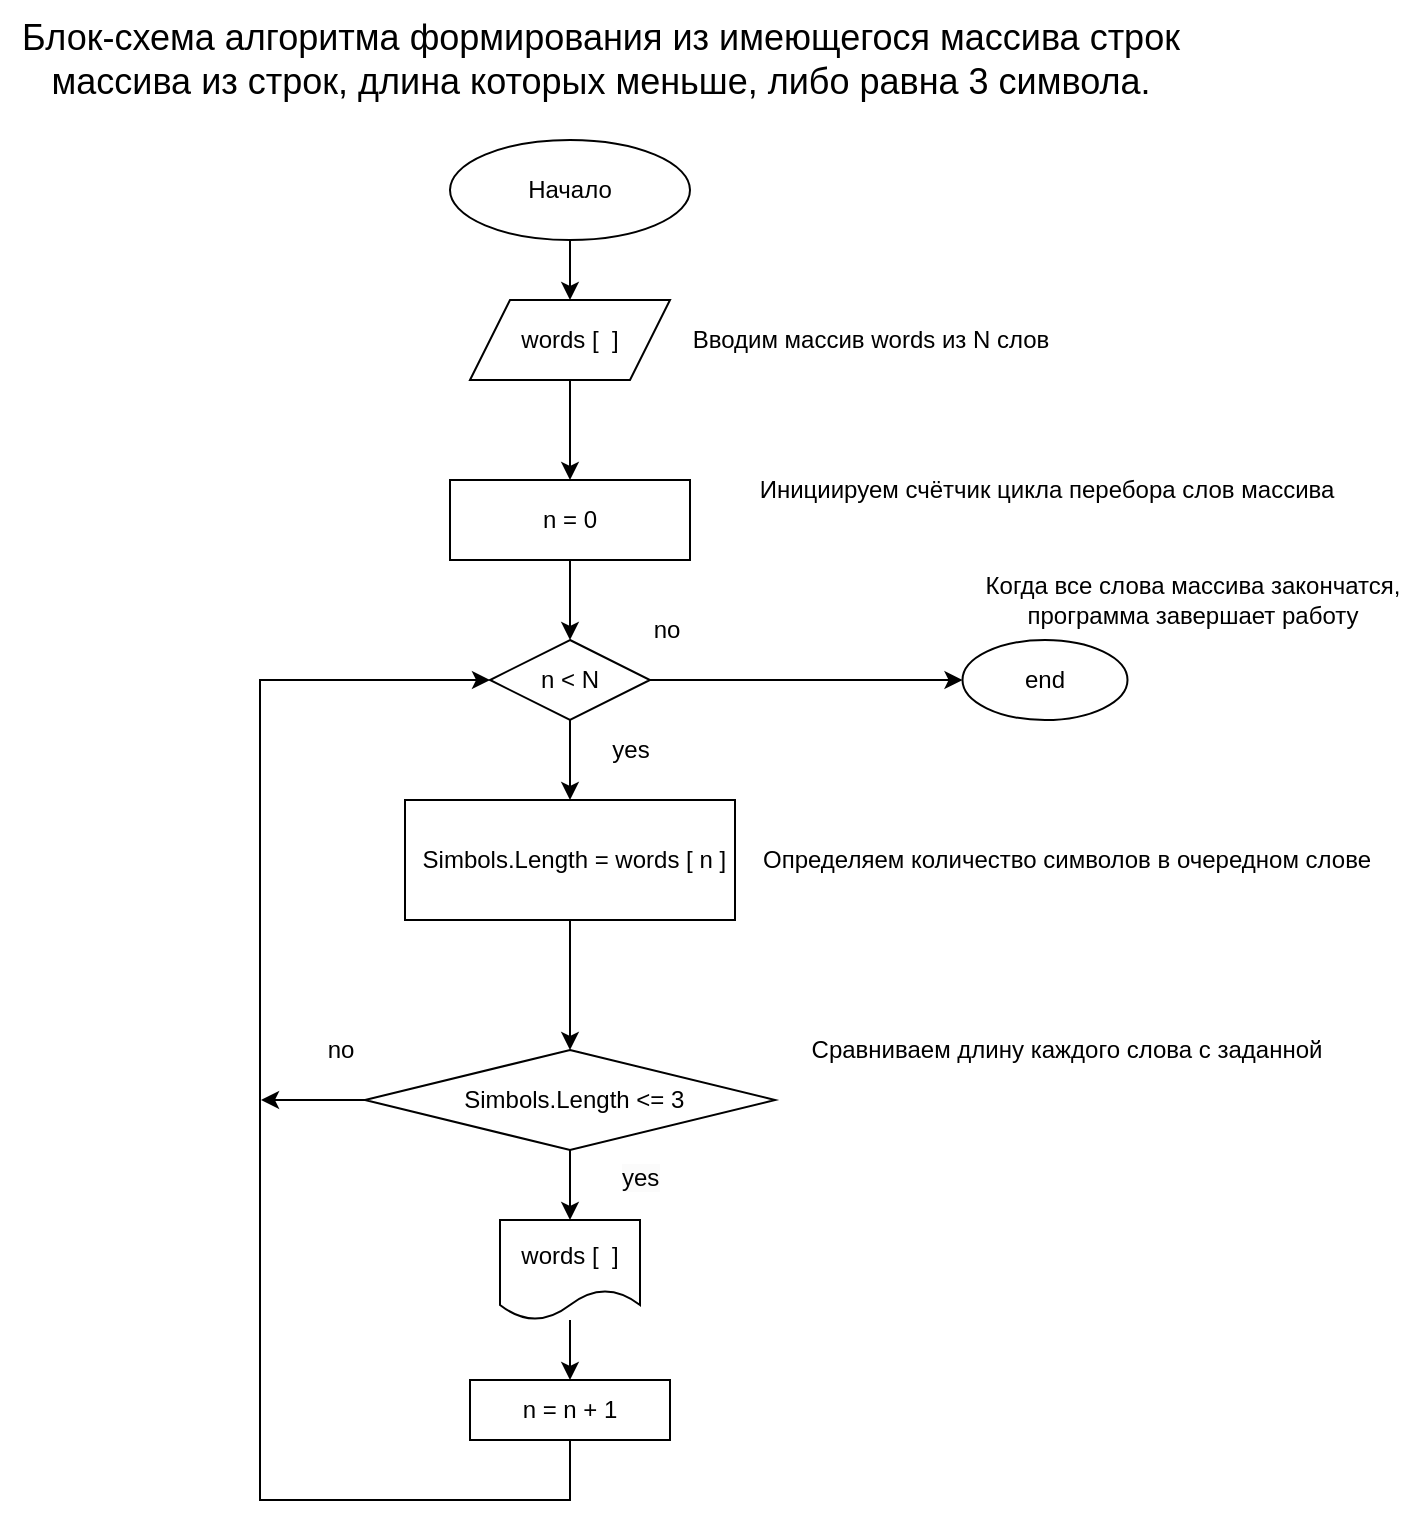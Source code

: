 <mxfile version="20.8.23" type="device"><diagram name="Страница 1" id="-aneLX5H0yyfhYUwSlN0"><mxGraphModel dx="1434" dy="707" grid="1" gridSize="10" guides="1" tooltips="1" connect="1" arrows="1" fold="1" page="1" pageScale="1" pageWidth="827" pageHeight="1169" math="0" shadow="0"><root><mxCell id="0"/><mxCell id="1" parent="0"/><mxCell id="GI4XjY76lq8-qOjXJUub-1" value="Начало" style="ellipse;whiteSpace=wrap;html=1;" parent="1" vertex="1"><mxGeometry x="305" y="80" width="120" height="50" as="geometry"/></mxCell><mxCell id="I_gCBos7wPNZ_8H8yGz1-1" style="edgeStyle=orthogonalEdgeStyle;rounded=0;orthogonalLoop=1;jettySize=auto;html=1;exitX=0.5;exitY=1;exitDx=0;exitDy=0;entryX=0.5;entryY=0;entryDx=0;entryDy=0;" edge="1" parent="1" source="GI4XjY76lq8-qOjXJUub-1" target="I_gCBos7wPNZ_8H8yGz1-4"><mxGeometry relative="1" as="geometry"/></mxCell><mxCell id="I_gCBos7wPNZ_8H8yGz1-3" style="edgeStyle=orthogonalEdgeStyle;rounded=0;orthogonalLoop=1;jettySize=auto;html=1;exitX=0.5;exitY=1;exitDx=0;exitDy=0;entryX=0.5;entryY=0;entryDx=0;entryDy=0;" edge="1" parent="1" source="I_gCBos7wPNZ_8H8yGz1-4" target="I_gCBos7wPNZ_8H8yGz1-6"><mxGeometry relative="1" as="geometry"/></mxCell><mxCell id="I_gCBos7wPNZ_8H8yGz1-4" value="words [&amp;nbsp; ]" style="shape=parallelogram;perimeter=parallelogramPerimeter;whiteSpace=wrap;html=1;fixedSize=1;" vertex="1" parent="1"><mxGeometry x="315" y="160" width="100" height="40" as="geometry"/></mxCell><mxCell id="I_gCBos7wPNZ_8H8yGz1-5" style="edgeStyle=orthogonalEdgeStyle;rounded=0;orthogonalLoop=1;jettySize=auto;html=1;exitX=0.5;exitY=1;exitDx=0;exitDy=0;" edge="1" parent="1" source="I_gCBos7wPNZ_8H8yGz1-6" target="I_gCBos7wPNZ_8H8yGz1-9"><mxGeometry relative="1" as="geometry"/></mxCell><mxCell id="I_gCBos7wPNZ_8H8yGz1-6" value="n = 0" style="rounded=0;whiteSpace=wrap;html=1;" vertex="1" parent="1"><mxGeometry x="305" y="250" width="120" height="40" as="geometry"/></mxCell><mxCell id="I_gCBos7wPNZ_8H8yGz1-8" style="edgeStyle=orthogonalEdgeStyle;rounded=0;orthogonalLoop=1;jettySize=auto;html=1;exitX=0.5;exitY=1;exitDx=0;exitDy=0;entryX=0.5;entryY=0;entryDx=0;entryDy=0;" edge="1" parent="1" source="I_gCBos7wPNZ_8H8yGz1-9" target="I_gCBos7wPNZ_8H8yGz1-16"><mxGeometry relative="1" as="geometry"/></mxCell><mxCell id="I_gCBos7wPNZ_8H8yGz1-46" style="edgeStyle=orthogonalEdgeStyle;rounded=0;orthogonalLoop=1;jettySize=auto;html=1;exitX=1;exitY=0.5;exitDx=0;exitDy=0;entryX=0;entryY=0.5;entryDx=0;entryDy=0;" edge="1" parent="1" source="I_gCBos7wPNZ_8H8yGz1-9" target="I_gCBos7wPNZ_8H8yGz1-29"><mxGeometry relative="1" as="geometry"/></mxCell><mxCell id="I_gCBos7wPNZ_8H8yGz1-9" value="n &amp;lt; N" style="rhombus;whiteSpace=wrap;html=1;" vertex="1" parent="1"><mxGeometry x="325" y="330" width="80" height="40" as="geometry"/></mxCell><mxCell id="I_gCBos7wPNZ_8H8yGz1-37" style="edgeStyle=orthogonalEdgeStyle;rounded=0;orthogonalLoop=1;jettySize=auto;html=1;" edge="1" parent="1" source="I_gCBos7wPNZ_8H8yGz1-13" target="I_gCBos7wPNZ_8H8yGz1-18"><mxGeometry relative="1" as="geometry"/></mxCell><mxCell id="I_gCBos7wPNZ_8H8yGz1-13" value="words [&amp;nbsp; ]" style="shape=document;whiteSpace=wrap;html=1;boundedLbl=1;" vertex="1" parent="1"><mxGeometry x="330" y="620" width="70" height="50" as="geometry"/></mxCell><mxCell id="I_gCBos7wPNZ_8H8yGz1-33" style="edgeStyle=orthogonalEdgeStyle;rounded=0;orthogonalLoop=1;jettySize=auto;html=1;exitX=0.5;exitY=1;exitDx=0;exitDy=0;entryX=0.5;entryY=0;entryDx=0;entryDy=0;" edge="1" parent="1" source="I_gCBos7wPNZ_8H8yGz1-16" target="I_gCBos7wPNZ_8H8yGz1-31"><mxGeometry relative="1" as="geometry"/></mxCell><mxCell id="I_gCBos7wPNZ_8H8yGz1-16" value="&amp;nbsp;Simbols.Length = words [ n ]" style="rounded=0;whiteSpace=wrap;html=1;" vertex="1" parent="1"><mxGeometry x="282.5" y="410" width="165" height="60" as="geometry"/></mxCell><mxCell id="I_gCBos7wPNZ_8H8yGz1-38" style="edgeStyle=orthogonalEdgeStyle;rounded=0;orthogonalLoop=1;jettySize=auto;html=1;exitX=0.5;exitY=1;exitDx=0;exitDy=0;entryX=0;entryY=0.5;entryDx=0;entryDy=0;" edge="1" parent="1" source="I_gCBos7wPNZ_8H8yGz1-18" target="I_gCBos7wPNZ_8H8yGz1-9"><mxGeometry relative="1" as="geometry"><mxPoint x="230" y="500" as="targetPoint"/><Array as="points"><mxPoint x="365" y="760"/><mxPoint x="210" y="760"/><mxPoint x="210" y="350"/></Array></mxGeometry></mxCell><mxCell id="I_gCBos7wPNZ_8H8yGz1-18" value="n = n + 1" style="rounded=0;whiteSpace=wrap;html=1;" vertex="1" parent="1"><mxGeometry x="315" y="700" width="100" height="30" as="geometry"/></mxCell><mxCell id="I_gCBos7wPNZ_8H8yGz1-19" value="yes" style="text;html=1;align=center;verticalAlign=middle;resizable=0;points=[];autosize=1;strokeColor=none;fillColor=none;" vertex="1" parent="1"><mxGeometry x="375" y="370" width="40" height="30" as="geometry"/></mxCell><mxCell id="I_gCBos7wPNZ_8H8yGz1-20" value="no" style="text;html=1;align=center;verticalAlign=middle;resizable=0;points=[];autosize=1;strokeColor=none;fillColor=none;" vertex="1" parent="1"><mxGeometry x="393" y="310" width="40" height="30" as="geometry"/></mxCell><mxCell id="I_gCBos7wPNZ_8H8yGz1-21" value="Вводим массив words из N слов" style="text;html=1;align=center;verticalAlign=middle;resizable=0;points=[];autosize=1;strokeColor=none;fillColor=none;" vertex="1" parent="1"><mxGeometry x="415" y="165" width="200" height="30" as="geometry"/></mxCell><mxCell id="I_gCBos7wPNZ_8H8yGz1-24" value="&lt;font style=&quot;font-size: 18px;&quot;&gt;Блок-схема алгоритма формирования из&amp;nbsp;имеющегося массива строк&lt;br&gt;массива из строк, длина которых меньше, либо равна 3 символа.&lt;/font&gt;" style="text;html=1;align=center;verticalAlign=middle;resizable=0;points=[];autosize=1;strokeColor=none;fillColor=none;" vertex="1" parent="1"><mxGeometry x="80" y="10" width="600" height="60" as="geometry"/></mxCell><mxCell id="I_gCBos7wPNZ_8H8yGz1-28" style="edgeStyle=orthogonalEdgeStyle;rounded=0;orthogonalLoop=1;jettySize=auto;html=1;exitX=0.5;exitY=1;exitDx=0;exitDy=0;" edge="1" parent="1" source="GI4XjY76lq8-qOjXJUub-1" target="GI4XjY76lq8-qOjXJUub-1"><mxGeometry relative="1" as="geometry"/></mxCell><mxCell id="I_gCBos7wPNZ_8H8yGz1-29" value="end" style="ellipse;whiteSpace=wrap;html=1;" vertex="1" parent="1"><mxGeometry x="561.25" y="330" width="82.5" height="40" as="geometry"/></mxCell><mxCell id="I_gCBos7wPNZ_8H8yGz1-30" value="Инициируем счётчик цикла перебора слов массива" style="text;html=1;align=center;verticalAlign=middle;resizable=0;points=[];autosize=1;strokeColor=none;fillColor=none;" vertex="1" parent="1"><mxGeometry x="447.5" y="240" width="310" height="30" as="geometry"/></mxCell><mxCell id="I_gCBos7wPNZ_8H8yGz1-34" style="edgeStyle=orthogonalEdgeStyle;rounded=0;orthogonalLoop=1;jettySize=auto;html=1;entryX=0.5;entryY=0;entryDx=0;entryDy=0;" edge="1" parent="1" source="I_gCBos7wPNZ_8H8yGz1-31" target="I_gCBos7wPNZ_8H8yGz1-13"><mxGeometry relative="1" as="geometry"/></mxCell><mxCell id="I_gCBos7wPNZ_8H8yGz1-45" style="edgeStyle=orthogonalEdgeStyle;rounded=0;orthogonalLoop=1;jettySize=auto;html=1;" edge="1" parent="1" source="I_gCBos7wPNZ_8H8yGz1-31"><mxGeometry relative="1" as="geometry"><mxPoint x="210.517" y="559.996" as="targetPoint"/></mxGeometry></mxCell><mxCell id="I_gCBos7wPNZ_8H8yGz1-31" value="&amp;nbsp;Simbols.Length &amp;lt;= 3" style="rhombus;whiteSpace=wrap;html=1;" vertex="1" parent="1"><mxGeometry x="262.5" y="535" width="205" height="50" as="geometry"/></mxCell><mxCell id="I_gCBos7wPNZ_8H8yGz1-32" value="Определяем количество символов в очередном слове" style="text;html=1;align=center;verticalAlign=middle;resizable=0;points=[];autosize=1;strokeColor=none;fillColor=none;" vertex="1" parent="1"><mxGeometry x="447.5" y="425" width="330" height="30" as="geometry"/></mxCell><mxCell id="I_gCBos7wPNZ_8H8yGz1-35" value="&lt;span style=&quot;color: rgb(0, 0, 0); font-family: Helvetica; font-size: 12px; font-style: normal; font-variant-ligatures: normal; font-variant-caps: normal; font-weight: 400; letter-spacing: normal; orphans: 2; text-align: center; text-indent: 0px; text-transform: none; widows: 2; word-spacing: 0px; -webkit-text-stroke-width: 0px; background-color: rgb(251, 251, 251); text-decoration-thickness: initial; text-decoration-style: initial; text-decoration-color: initial; float: none; display: inline !important;&quot;&gt;yes&lt;/span&gt;" style="text;whiteSpace=wrap;html=1;" vertex="1" parent="1"><mxGeometry x="389" y="585" width="50" height="40" as="geometry"/></mxCell><mxCell id="I_gCBos7wPNZ_8H8yGz1-39" value="no" style="text;html=1;align=center;verticalAlign=middle;resizable=0;points=[];autosize=1;strokeColor=none;fillColor=none;" vertex="1" parent="1"><mxGeometry x="230" y="520" width="40" height="30" as="geometry"/></mxCell><mxCell id="I_gCBos7wPNZ_8H8yGz1-47" value="Сравниваем длину каждого слова с заданной" style="text;html=1;align=center;verticalAlign=middle;resizable=0;points=[];autosize=1;strokeColor=none;fillColor=none;" vertex="1" parent="1"><mxGeometry x="472.5" y="520" width="280" height="30" as="geometry"/></mxCell><mxCell id="I_gCBos7wPNZ_8H8yGz1-50" value="Когда все слова массива закончатся,&lt;br&gt;программа завершает работу" style="text;html=1;align=center;verticalAlign=middle;resizable=0;points=[];autosize=1;strokeColor=none;fillColor=none;" vertex="1" parent="1"><mxGeometry x="561.25" y="290" width="230" height="40" as="geometry"/></mxCell></root></mxGraphModel></diagram></mxfile>